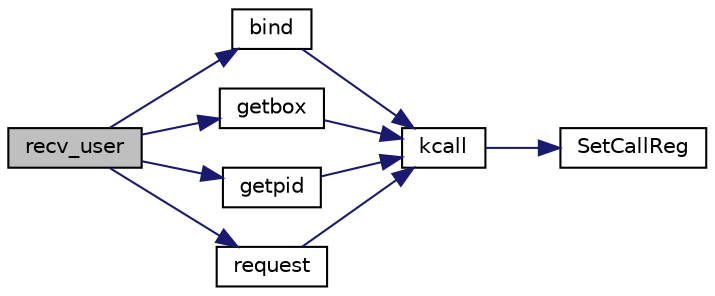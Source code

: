 digraph "recv_user"
{
 // LATEX_PDF_SIZE
  edge [fontname="Helvetica",fontsize="10",labelfontname="Helvetica",labelfontsize="10"];
  node [fontname="Helvetica",fontsize="10",shape=record];
  rankdir="LR";
  Node1 [label="recv_user",height=0.2,width=0.4,color="black", fillcolor="grey75", style="filled", fontcolor="black",tooltip="Receives a character string from the IO server (generated by the user)."];
  Node1 -> Node2 [color="midnightblue",fontsize="10",style="solid",fontname="Helvetica"];
  Node2 [label="bind",height=0.2,width=0.4,color="black", fillcolor="white", style="filled",URL="$calls_8c.html#af77c30ce11306b9f5fcd5dbd97db3a56",tooltip="Binds a message box to the running process."];
  Node2 -> Node3 [color="midnightblue",fontsize="10",style="solid",fontname="Helvetica"];
  Node3 [label="kcall",height=0.2,width=0.4,color="black", fillcolor="white", style="filled",URL="$calls_8c.html#a84f7c9fb55cbe7f8924be7b30eef3926",tooltip="Sets up the kernel call and gives CPU control to the kernel to service the call."];
  Node3 -> Node4 [color="midnightblue",fontsize="10",style="solid",fontname="Helvetica"];
  Node4 [label="SetCallReg",height=0.2,width=0.4,color="black", fillcolor="white", style="filled",URL="$k__cpu_8c.html#a49e8ab7828a8458da2c0a7115ceb5076",tooltip="Sets the designated kernel call register with a pointer to a kernel call structure."];
  Node1 -> Node5 [color="midnightblue",fontsize="10",style="solid",fontname="Helvetica"];
  Node5 [label="getbox",height=0.2,width=0.4,color="black", fillcolor="white", style="filled",URL="$calls_8c.html#a01cc81316a050edc81616ff5ad532aa2",tooltip="Gets the BOX ID of a box bound to the process."];
  Node5 -> Node3 [color="midnightblue",fontsize="10",style="solid",fontname="Helvetica"];
  Node1 -> Node6 [color="midnightblue",fontsize="10",style="solid",fontname="Helvetica"];
  Node6 [label="getpid",height=0.2,width=0.4,color="black", fillcolor="white", style="filled",URL="$calls_8c.html#ac61b207337ca21b3b309593fd1a0cb82",tooltip="Requests the process ID of the running process."];
  Node6 -> Node3 [color="midnightblue",fontsize="10",style="solid",fontname="Helvetica"];
  Node1 -> Node7 [color="midnightblue",fontsize="10",style="solid",fontname="Helvetica"];
  Node7 [label="request",height=0.2,width=0.4,color="black", fillcolor="white", style="filled",URL="$calls_8c.html#a8e195efd858e3f28f50199e071df9f87",tooltip="Performs a request transaction to a process."];
  Node7 -> Node3 [color="midnightblue",fontsize="10",style="solid",fontname="Helvetica"];
}
